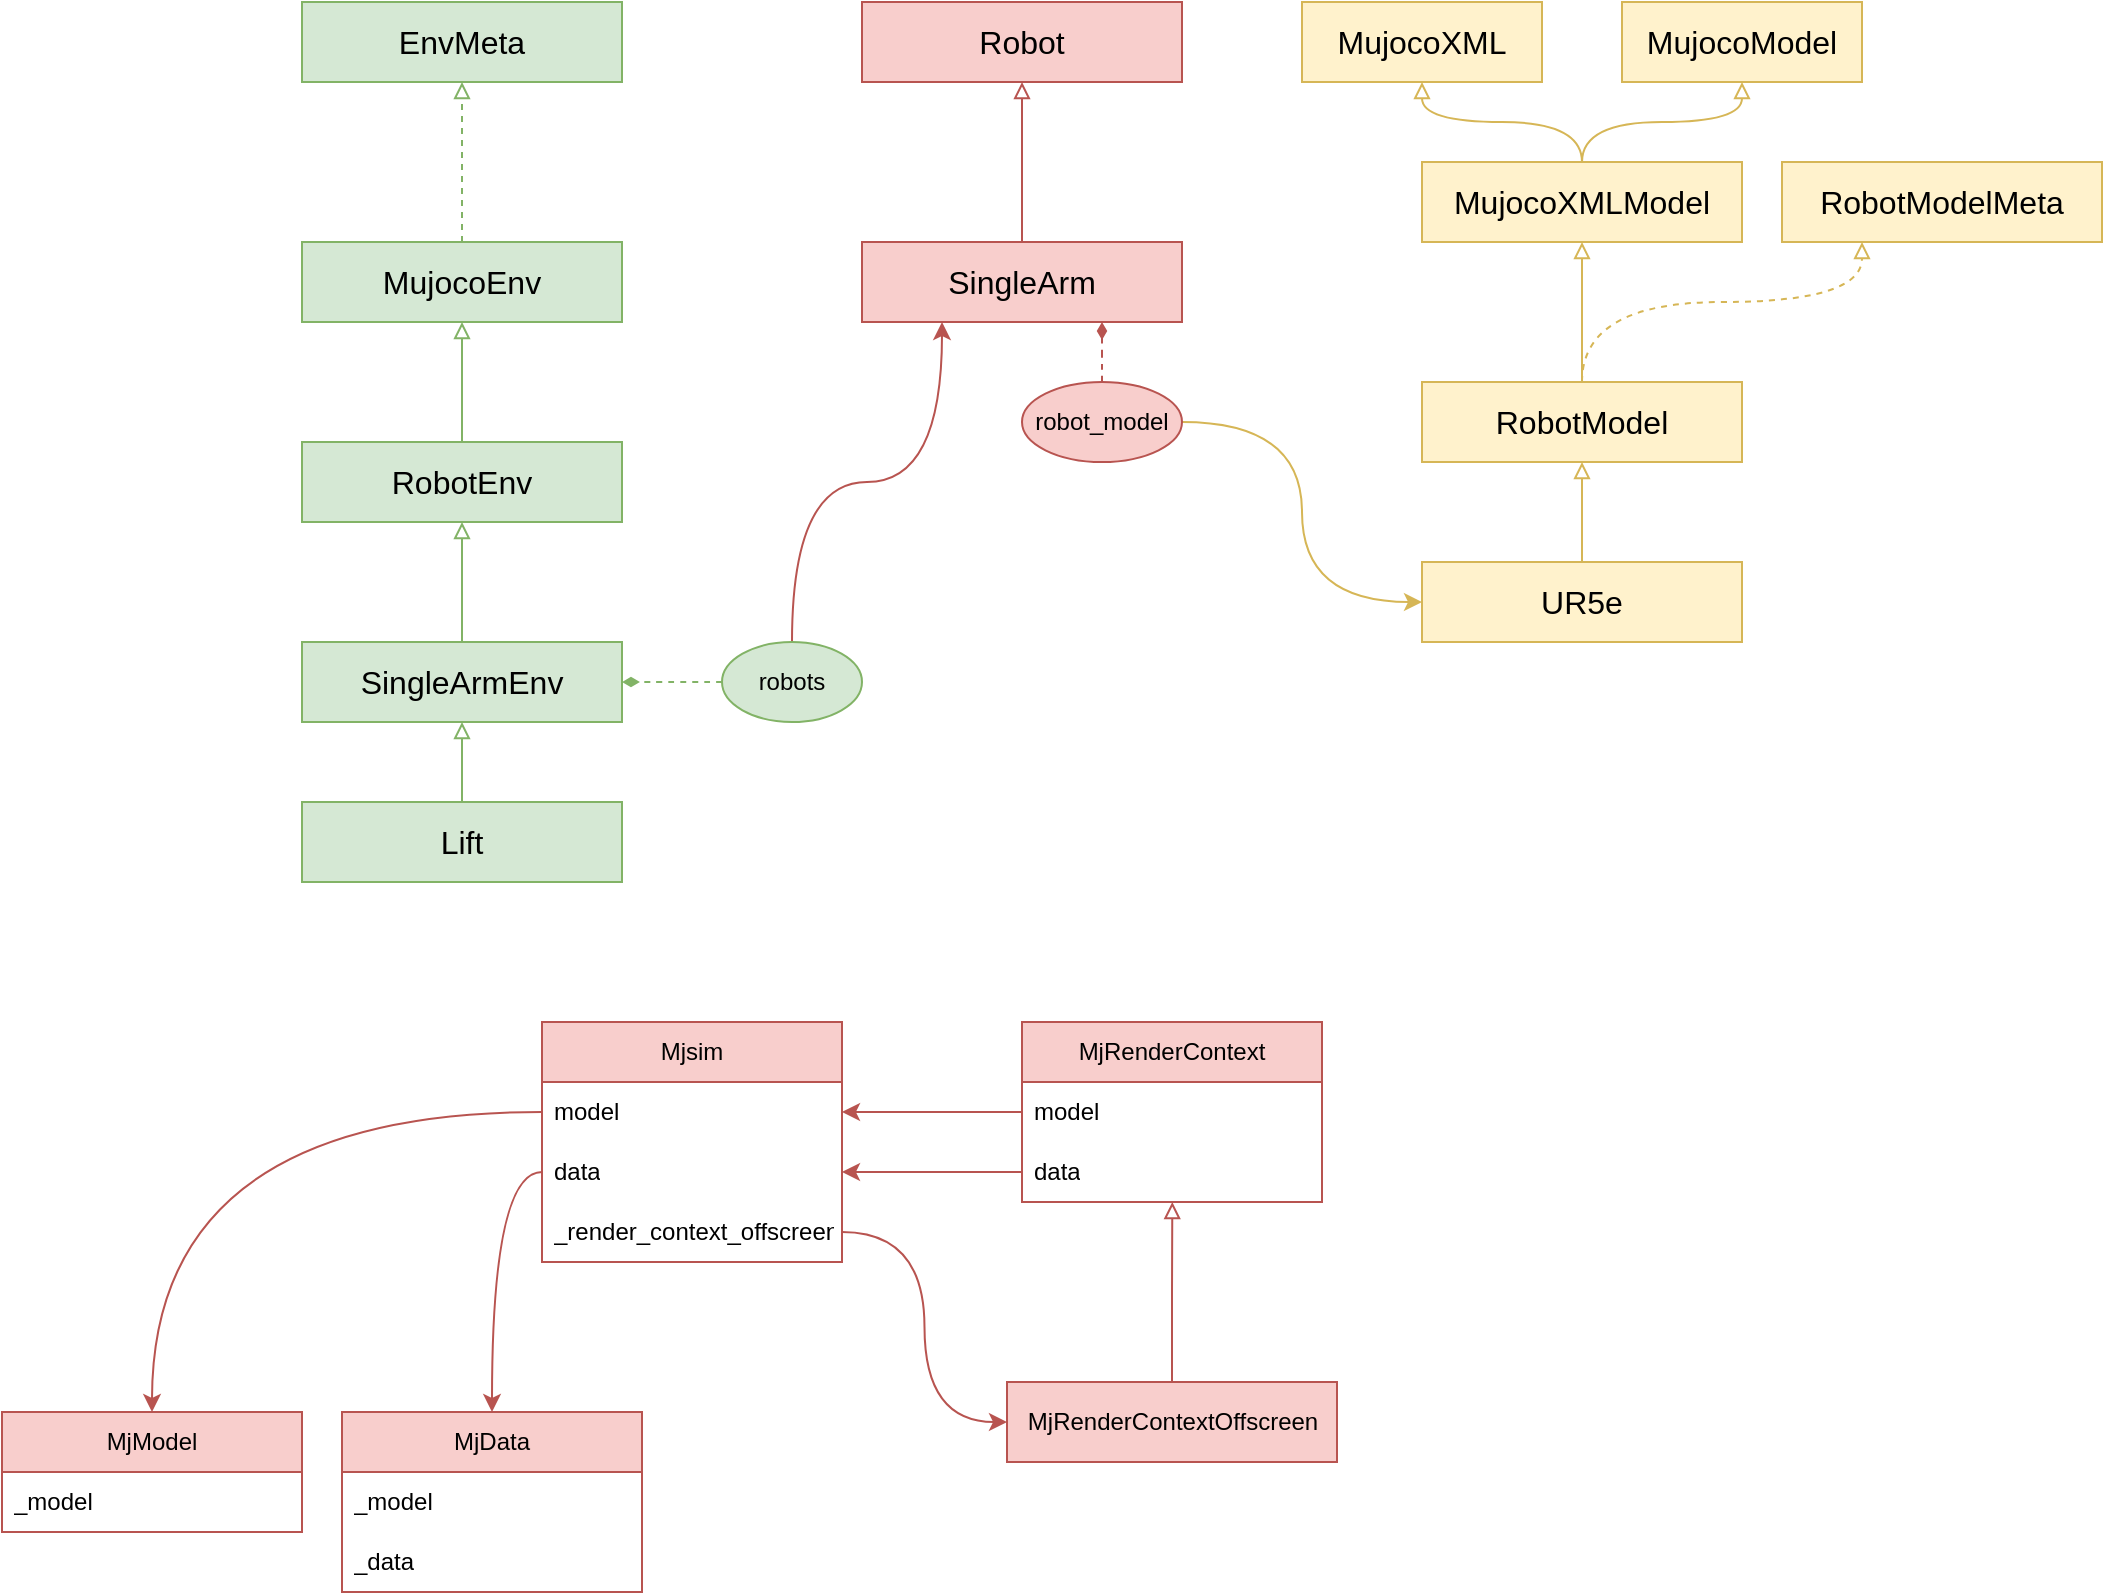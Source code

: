 <mxfile version="22.1.5" type="device">
  <diagram name="Page-1" id="_YkhzfhzkWf-VdZ7Rz_R">
    <mxGraphModel dx="603" dy="341" grid="1" gridSize="10" guides="1" tooltips="1" connect="1" arrows="1" fold="1" page="1" pageScale="1" pageWidth="850" pageHeight="1100" math="0" shadow="0">
      <root>
        <mxCell id="0" />
        <mxCell id="1" parent="0" />
        <mxCell id="31_JSdIJal-5dagMVcuC-1" value="&lt;font style=&quot;font-size: 16px;&quot;&gt;MujocoXML&lt;/font&gt;" style="rounded=0;whiteSpace=wrap;html=1;fillColor=#fff2cc;strokeColor=#d6b656;" parent="1" vertex="1">
          <mxGeometry x="740" y="240" width="120" height="40" as="geometry" />
        </mxCell>
        <mxCell id="31_JSdIJal-5dagMVcuC-3" value="&lt;font style=&quot;font-size: 16px;&quot;&gt;MujocoModel&lt;/font&gt;" style="rounded=0;whiteSpace=wrap;html=1;fillColor=#fff2cc;strokeColor=#d6b656;" parent="1" vertex="1">
          <mxGeometry x="900" y="240" width="120" height="40" as="geometry" />
        </mxCell>
        <mxCell id="31_JSdIJal-5dagMVcuC-5" style="edgeStyle=orthogonalEdgeStyle;orthogonalLoop=1;jettySize=auto;html=1;entryX=0.5;entryY=1;entryDx=0;entryDy=0;curved=1;endArrow=block;endFill=0;fillColor=#fff2cc;strokeColor=#d6b656;" parent="1" source="31_JSdIJal-5dagMVcuC-4" target="31_JSdIJal-5dagMVcuC-1" edge="1">
          <mxGeometry relative="1" as="geometry" />
        </mxCell>
        <mxCell id="31_JSdIJal-5dagMVcuC-6" style="edgeStyle=orthogonalEdgeStyle;orthogonalLoop=1;jettySize=auto;html=1;entryX=0.5;entryY=1;entryDx=0;entryDy=0;curved=1;endArrow=block;endFill=0;fillColor=#fff2cc;strokeColor=#d6b656;" parent="1" source="31_JSdIJal-5dagMVcuC-4" target="31_JSdIJal-5dagMVcuC-3" edge="1">
          <mxGeometry relative="1" as="geometry" />
        </mxCell>
        <mxCell id="31_JSdIJal-5dagMVcuC-4" value="&lt;font style=&quot;font-size: 16px;&quot;&gt;MujocoXMLModel&lt;/font&gt;" style="rounded=0;whiteSpace=wrap;html=1;fillColor=#fff2cc;strokeColor=#d6b656;" parent="1" vertex="1">
          <mxGeometry x="800" y="320" width="160" height="40" as="geometry" />
        </mxCell>
        <mxCell id="31_JSdIJal-5dagMVcuC-8" style="edgeStyle=orthogonalEdgeStyle;rounded=0;orthogonalLoop=1;jettySize=auto;html=1;entryX=0.5;entryY=1;entryDx=0;entryDy=0;endArrow=block;endFill=0;fillColor=#fff2cc;strokeColor=#d6b656;" parent="1" source="31_JSdIJal-5dagMVcuC-7" target="31_JSdIJal-5dagMVcuC-4" edge="1">
          <mxGeometry relative="1" as="geometry" />
        </mxCell>
        <mxCell id="31_JSdIJal-5dagMVcuC-12" style="edgeStyle=orthogonalEdgeStyle;orthogonalLoop=1;jettySize=auto;html=1;entryX=0.25;entryY=1;entryDx=0;entryDy=0;curved=1;exitX=0.5;exitY=0;exitDx=0;exitDy=0;fillColor=#fff2cc;strokeColor=#d6b656;dashed=1;endArrow=block;endFill=0;" parent="1" source="31_JSdIJal-5dagMVcuC-7" target="31_JSdIJal-5dagMVcuC-9" edge="1">
          <mxGeometry relative="1" as="geometry">
            <mxPoint x="880" y="460.0" as="sourcePoint" />
            <mxPoint x="980" y="339.97" as="targetPoint" />
            <Array as="points">
              <mxPoint x="880" y="390" />
              <mxPoint x="1020" y="390" />
            </Array>
          </mxGeometry>
        </mxCell>
        <mxCell id="31_JSdIJal-5dagMVcuC-7" value="&lt;font style=&quot;font-size: 16px;&quot;&gt;RobotModel&lt;/font&gt;" style="rounded=0;whiteSpace=wrap;html=1;fillColor=#fff2cc;strokeColor=#d6b656;" parent="1" vertex="1">
          <mxGeometry x="800" y="430" width="160" height="40" as="geometry" />
        </mxCell>
        <mxCell id="31_JSdIJal-5dagMVcuC-9" value="&lt;font style=&quot;font-size: 16px;&quot;&gt;RobotModelMeta&lt;/font&gt;" style="rounded=0;whiteSpace=wrap;html=1;fillColor=#fff2cc;strokeColor=#d6b656;" parent="1" vertex="1">
          <mxGeometry x="980" y="320" width="160" height="40" as="geometry" />
        </mxCell>
        <mxCell id="31_JSdIJal-5dagMVcuC-14" style="edgeStyle=orthogonalEdgeStyle;rounded=0;orthogonalLoop=1;jettySize=auto;html=1;entryX=0.5;entryY=1;entryDx=0;entryDy=0;endArrow=block;endFill=0;fillColor=#fff2cc;strokeColor=#d6b656;" parent="1" source="31_JSdIJal-5dagMVcuC-13" target="31_JSdIJal-5dagMVcuC-7" edge="1">
          <mxGeometry relative="1" as="geometry" />
        </mxCell>
        <mxCell id="31_JSdIJal-5dagMVcuC-13" value="&lt;span style=&quot;font-size: 16px;&quot;&gt;UR5e&lt;/span&gt;" style="rounded=0;whiteSpace=wrap;html=1;fillColor=#fff2cc;strokeColor=#d6b656;" parent="1" vertex="1">
          <mxGeometry x="800" y="520" width="160" height="40" as="geometry" />
        </mxCell>
        <mxCell id="31_JSdIJal-5dagMVcuC-15" value="&lt;font style=&quot;font-size: 16px;&quot;&gt;Robot&lt;/font&gt;" style="rounded=0;whiteSpace=wrap;html=1;fillColor=#f8cecc;strokeColor=#b85450;" parent="1" vertex="1">
          <mxGeometry x="520" y="240" width="160" height="40" as="geometry" />
        </mxCell>
        <mxCell id="31_JSdIJal-5dagMVcuC-16" style="edgeStyle=orthogonalEdgeStyle;rounded=0;orthogonalLoop=1;jettySize=auto;html=1;entryX=0.5;entryY=1;entryDx=0;entryDy=0;fillColor=#f8cecc;strokeColor=#b85450;endArrow=block;endFill=0;" parent="1" source="31_JSdIJal-5dagMVcuC-17" target="31_JSdIJal-5dagMVcuC-15" edge="1">
          <mxGeometry relative="1" as="geometry" />
        </mxCell>
        <mxCell id="31_JSdIJal-5dagMVcuC-17" value="&lt;font style=&quot;font-size: 16px;&quot;&gt;SingleArm&lt;/font&gt;" style="rounded=0;whiteSpace=wrap;html=1;fillColor=#f8cecc;strokeColor=#b85450;" parent="1" vertex="1">
          <mxGeometry x="520" y="360" width="160" height="40" as="geometry" />
        </mxCell>
        <mxCell id="31_JSdIJal-5dagMVcuC-20" value="&lt;font style=&quot;font-size: 16px;&quot;&gt;EnvMeta&lt;/font&gt;" style="rounded=0;whiteSpace=wrap;html=1;fillColor=#d5e8d4;strokeColor=#82b366;" parent="1" vertex="1">
          <mxGeometry x="240" y="240" width="160" height="40" as="geometry" />
        </mxCell>
        <mxCell id="31_JSdIJal-5dagMVcuC-21" style="edgeStyle=orthogonalEdgeStyle;rounded=0;orthogonalLoop=1;jettySize=auto;html=1;entryX=0.5;entryY=1;entryDx=0;entryDy=0;fillColor=#d5e8d4;strokeColor=#82b366;dashed=1;endArrow=block;endFill=0;" parent="1" source="31_JSdIJal-5dagMVcuC-22" target="31_JSdIJal-5dagMVcuC-20" edge="1">
          <mxGeometry relative="1" as="geometry" />
        </mxCell>
        <mxCell id="31_JSdIJal-5dagMVcuC-22" value="&lt;font style=&quot;font-size: 16px;&quot;&gt;MujocoEnv&lt;/font&gt;" style="rounded=0;whiteSpace=wrap;html=1;fillColor=#d5e8d4;strokeColor=#82b366;" parent="1" vertex="1">
          <mxGeometry x="240" y="360" width="160" height="40" as="geometry" />
        </mxCell>
        <mxCell id="31_JSdIJal-5dagMVcuC-24" style="edgeStyle=orthogonalEdgeStyle;rounded=0;orthogonalLoop=1;jettySize=auto;html=1;entryX=0.5;entryY=1;entryDx=0;entryDy=0;fillColor=#d5e8d4;strokeColor=#82b366;endArrow=block;endFill=0;" parent="1" source="31_JSdIJal-5dagMVcuC-23" target="31_JSdIJal-5dagMVcuC-22" edge="1">
          <mxGeometry relative="1" as="geometry" />
        </mxCell>
        <mxCell id="31_JSdIJal-5dagMVcuC-23" value="&lt;font style=&quot;font-size: 16px;&quot;&gt;RobotEnv&lt;/font&gt;" style="rounded=0;whiteSpace=wrap;html=1;fillColor=#d5e8d4;strokeColor=#82b366;" parent="1" vertex="1">
          <mxGeometry x="240" y="460" width="160" height="40" as="geometry" />
        </mxCell>
        <mxCell id="31_JSdIJal-5dagMVcuC-25" style="edgeStyle=orthogonalEdgeStyle;rounded=0;orthogonalLoop=1;jettySize=auto;html=1;fillColor=#d5e8d4;strokeColor=#82b366;entryX=0.5;entryY=1;entryDx=0;entryDy=0;endArrow=block;endFill=0;" parent="1" source="31_JSdIJal-5dagMVcuC-26" target="31_JSdIJal-5dagMVcuC-23" edge="1">
          <mxGeometry relative="1" as="geometry">
            <mxPoint x="320" y="500" as="targetPoint" />
          </mxGeometry>
        </mxCell>
        <mxCell id="31_JSdIJal-5dagMVcuC-26" value="&lt;font style=&quot;font-size: 16px;&quot;&gt;SingleArmEnv&lt;/font&gt;" style="rounded=0;whiteSpace=wrap;html=1;fillColor=#d5e8d4;strokeColor=#82b366;" parent="1" vertex="1">
          <mxGeometry x="240" y="560" width="160" height="40" as="geometry" />
        </mxCell>
        <mxCell id="31_JSdIJal-5dagMVcuC-27" style="edgeStyle=orthogonalEdgeStyle;rounded=0;orthogonalLoop=1;jettySize=auto;html=1;fillColor=#d5e8d4;strokeColor=#82b366;entryX=0.5;entryY=1;entryDx=0;entryDy=0;endArrow=block;endFill=0;" parent="1" source="31_JSdIJal-5dagMVcuC-28" target="31_JSdIJal-5dagMVcuC-26" edge="1">
          <mxGeometry relative="1" as="geometry">
            <mxPoint x="320" y="640" as="targetPoint" />
          </mxGeometry>
        </mxCell>
        <mxCell id="31_JSdIJal-5dagMVcuC-28" value="&lt;span style=&quot;font-size: 16px;&quot;&gt;Lift&lt;/span&gt;" style="rounded=0;whiteSpace=wrap;html=1;fillColor=#d5e8d4;strokeColor=#82b366;" parent="1" vertex="1">
          <mxGeometry x="240" y="640" width="160" height="40" as="geometry" />
        </mxCell>
        <mxCell id="31_JSdIJal-5dagMVcuC-32" style="edgeStyle=orthogonalEdgeStyle;orthogonalLoop=1;jettySize=auto;html=1;entryX=1;entryY=0.5;entryDx=0;entryDy=0;curved=1;dashed=1;endArrow=diamondThin;endFill=1;fillColor=#d5e8d4;strokeColor=#82b366;" parent="1" source="31_JSdIJal-5dagMVcuC-30" target="31_JSdIJal-5dagMVcuC-26" edge="1">
          <mxGeometry relative="1" as="geometry" />
        </mxCell>
        <mxCell id="31_JSdIJal-5dagMVcuC-33" style="edgeStyle=orthogonalEdgeStyle;orthogonalLoop=1;jettySize=auto;html=1;exitX=0.5;exitY=0;exitDx=0;exitDy=0;entryX=0.25;entryY=1;entryDx=0;entryDy=0;fillColor=#f8cecc;strokeColor=#b85450;curved=1;" parent="1" source="31_JSdIJal-5dagMVcuC-30" target="31_JSdIJal-5dagMVcuC-17" edge="1">
          <mxGeometry relative="1" as="geometry" />
        </mxCell>
        <mxCell id="31_JSdIJal-5dagMVcuC-30" value="robots" style="ellipse;whiteSpace=wrap;html=1;fillColor=#d5e8d4;strokeColor=#82b366;" parent="1" vertex="1">
          <mxGeometry x="450" y="560" width="70" height="40" as="geometry" />
        </mxCell>
        <mxCell id="31_JSdIJal-5dagMVcuC-36" style="edgeStyle=orthogonalEdgeStyle;orthogonalLoop=1;jettySize=auto;html=1;entryX=0.75;entryY=1;entryDx=0;entryDy=0;curved=1;dashed=1;endArrow=diamondThin;endFill=1;fillColor=#f8cecc;strokeColor=#b85450;" parent="1" source="31_JSdIJal-5dagMVcuC-35" target="31_JSdIJal-5dagMVcuC-17" edge="1">
          <mxGeometry relative="1" as="geometry" />
        </mxCell>
        <mxCell id="31_JSdIJal-5dagMVcuC-37" style="edgeStyle=orthogonalEdgeStyle;orthogonalLoop=1;jettySize=auto;html=1;entryX=0;entryY=0.5;entryDx=0;entryDy=0;curved=1;fillColor=#fff2cc;strokeColor=#d6b656;" parent="1" source="31_JSdIJal-5dagMVcuC-35" target="31_JSdIJal-5dagMVcuC-13" edge="1">
          <mxGeometry relative="1" as="geometry" />
        </mxCell>
        <mxCell id="31_JSdIJal-5dagMVcuC-35" value="robot_model" style="ellipse;whiteSpace=wrap;html=1;fillColor=#f8cecc;strokeColor=#b85450;" parent="1" vertex="1">
          <mxGeometry x="600" y="430" width="80" height="40" as="geometry" />
        </mxCell>
        <mxCell id="2uKutxTzSyFvwmQNntGT-2" value="Mjsim" style="swimlane;fontStyle=0;childLayout=stackLayout;horizontal=1;startSize=30;horizontalStack=0;resizeParent=1;resizeParentMax=0;resizeLast=0;collapsible=1;marginBottom=0;whiteSpace=wrap;html=1;fillColor=#f8cecc;strokeColor=#b85450;" vertex="1" parent="1">
          <mxGeometry x="360" y="750" width="150" height="120" as="geometry">
            <mxRectangle x="570" y="640" width="60" height="30" as="alternateBounds" />
          </mxGeometry>
        </mxCell>
        <mxCell id="2uKutxTzSyFvwmQNntGT-3" value="model" style="text;strokeColor=none;fillColor=none;align=left;verticalAlign=middle;spacingLeft=4;spacingRight=4;overflow=hidden;points=[[0,0.5],[1,0.5]];portConstraint=eastwest;rotatable=0;whiteSpace=wrap;html=1;" vertex="1" parent="2uKutxTzSyFvwmQNntGT-2">
          <mxGeometry y="30" width="150" height="30" as="geometry" />
        </mxCell>
        <mxCell id="2uKutxTzSyFvwmQNntGT-4" value="data" style="text;strokeColor=none;fillColor=none;align=left;verticalAlign=middle;spacingLeft=4;spacingRight=4;overflow=hidden;points=[[0,0.5],[1,0.5]];portConstraint=eastwest;rotatable=0;whiteSpace=wrap;html=1;" vertex="1" parent="2uKutxTzSyFvwmQNntGT-2">
          <mxGeometry y="60" width="150" height="30" as="geometry" />
        </mxCell>
        <mxCell id="2uKutxTzSyFvwmQNntGT-5" value="_render_context_offscreen" style="text;strokeColor=none;fillColor=none;align=left;verticalAlign=middle;spacingLeft=4;spacingRight=4;overflow=hidden;points=[[0,0.5],[1,0.5]];portConstraint=eastwest;rotatable=0;whiteSpace=wrap;html=1;" vertex="1" parent="2uKutxTzSyFvwmQNntGT-2">
          <mxGeometry y="90" width="150" height="30" as="geometry" />
        </mxCell>
        <mxCell id="2uKutxTzSyFvwmQNntGT-7" value="MjModel" style="swimlane;fontStyle=0;childLayout=stackLayout;horizontal=1;startSize=30;horizontalStack=0;resizeParent=1;resizeParentMax=0;resizeLast=0;collapsible=1;marginBottom=0;whiteSpace=wrap;html=1;fillColor=#f8cecc;strokeColor=#b85450;" vertex="1" parent="1">
          <mxGeometry x="90" y="945" width="150" height="60" as="geometry">
            <mxRectangle x="570" y="640" width="60" height="30" as="alternateBounds" />
          </mxGeometry>
        </mxCell>
        <mxCell id="2uKutxTzSyFvwmQNntGT-8" value="_model" style="text;strokeColor=none;fillColor=none;align=left;verticalAlign=middle;spacingLeft=4;spacingRight=4;overflow=hidden;points=[[0,0.5],[1,0.5]];portConstraint=eastwest;rotatable=0;whiteSpace=wrap;html=1;" vertex="1" parent="2uKutxTzSyFvwmQNntGT-7">
          <mxGeometry y="30" width="150" height="30" as="geometry" />
        </mxCell>
        <mxCell id="2uKutxTzSyFvwmQNntGT-11" value="MjData" style="swimlane;fontStyle=0;childLayout=stackLayout;horizontal=1;startSize=30;horizontalStack=0;resizeParent=1;resizeParentMax=0;resizeLast=0;collapsible=1;marginBottom=0;whiteSpace=wrap;html=1;fillColor=#f8cecc;strokeColor=#b85450;" vertex="1" parent="1">
          <mxGeometry x="260" y="945" width="150" height="90" as="geometry">
            <mxRectangle x="570" y="640" width="60" height="30" as="alternateBounds" />
          </mxGeometry>
        </mxCell>
        <mxCell id="2uKutxTzSyFvwmQNntGT-12" value="_model" style="text;strokeColor=none;fillColor=none;align=left;verticalAlign=middle;spacingLeft=4;spacingRight=4;overflow=hidden;points=[[0,0.5],[1,0.5]];portConstraint=eastwest;rotatable=0;whiteSpace=wrap;html=1;" vertex="1" parent="2uKutxTzSyFvwmQNntGT-11">
          <mxGeometry y="30" width="150" height="30" as="geometry" />
        </mxCell>
        <mxCell id="2uKutxTzSyFvwmQNntGT-13" value="_data" style="text;strokeColor=none;fillColor=none;align=left;verticalAlign=middle;spacingLeft=4;spacingRight=4;overflow=hidden;points=[[0,0.5],[1,0.5]];portConstraint=eastwest;rotatable=0;whiteSpace=wrap;html=1;" vertex="1" parent="2uKutxTzSyFvwmQNntGT-11">
          <mxGeometry y="60" width="150" height="30" as="geometry" />
        </mxCell>
        <mxCell id="2uKutxTzSyFvwmQNntGT-14" value="MjRenderContext" style="swimlane;fontStyle=0;childLayout=stackLayout;horizontal=1;startSize=30;horizontalStack=0;resizeParent=1;resizeParentMax=0;resizeLast=0;collapsible=1;marginBottom=0;whiteSpace=wrap;html=1;fillColor=#f8cecc;strokeColor=#b85450;" vertex="1" parent="1">
          <mxGeometry x="600" y="750" width="150" height="90" as="geometry">
            <mxRectangle x="630" y="730" width="60" height="30" as="alternateBounds" />
          </mxGeometry>
        </mxCell>
        <mxCell id="2uKutxTzSyFvwmQNntGT-15" value="model" style="text;strokeColor=none;fillColor=none;align=left;verticalAlign=middle;spacingLeft=4;spacingRight=4;overflow=hidden;points=[[0,0.5],[1,0.5]];portConstraint=eastwest;rotatable=0;whiteSpace=wrap;html=1;" vertex="1" parent="2uKutxTzSyFvwmQNntGT-14">
          <mxGeometry y="30" width="150" height="30" as="geometry" />
        </mxCell>
        <mxCell id="2uKutxTzSyFvwmQNntGT-16" value="data" style="text;strokeColor=none;fillColor=none;align=left;verticalAlign=middle;spacingLeft=4;spacingRight=4;overflow=hidden;points=[[0,0.5],[1,0.5]];portConstraint=eastwest;rotatable=0;whiteSpace=wrap;html=1;" vertex="1" parent="2uKutxTzSyFvwmQNntGT-14">
          <mxGeometry y="60" width="150" height="30" as="geometry" />
        </mxCell>
        <mxCell id="2uKutxTzSyFvwmQNntGT-18" value="MjRenderContextOffscreen" style="rounded=0;whiteSpace=wrap;html=1;fillColor=#f8cecc;strokeColor=#b85450;" vertex="1" parent="1">
          <mxGeometry x="592.5" y="930" width="165" height="40" as="geometry" />
        </mxCell>
        <mxCell id="2uKutxTzSyFvwmQNntGT-21" style="edgeStyle=orthogonalEdgeStyle;orthogonalLoop=1;jettySize=auto;html=1;exitX=0;exitY=0.5;exitDx=0;exitDy=0;entryX=0.5;entryY=0;entryDx=0;entryDy=0;curved=1;fillColor=#f8cecc;strokeColor=#b85450;" edge="1" parent="1" source="2uKutxTzSyFvwmQNntGT-3" target="2uKutxTzSyFvwmQNntGT-7">
          <mxGeometry relative="1" as="geometry" />
        </mxCell>
        <mxCell id="2uKutxTzSyFvwmQNntGT-22" style="edgeStyle=orthogonalEdgeStyle;orthogonalLoop=1;jettySize=auto;html=1;exitX=1;exitY=0.5;exitDx=0;exitDy=0;entryX=0;entryY=0.5;entryDx=0;entryDy=0;curved=1;fillColor=#f8cecc;strokeColor=#b85450;" edge="1" parent="1" source="2uKutxTzSyFvwmQNntGT-5" target="2uKutxTzSyFvwmQNntGT-18">
          <mxGeometry relative="1" as="geometry" />
        </mxCell>
        <mxCell id="2uKutxTzSyFvwmQNntGT-23" style="edgeStyle=orthogonalEdgeStyle;orthogonalLoop=1;jettySize=auto;html=1;exitX=0;exitY=0.5;exitDx=0;exitDy=0;entryX=0.5;entryY=0;entryDx=0;entryDy=0;curved=1;fillColor=#f8cecc;strokeColor=#b85450;" edge="1" parent="1" source="2uKutxTzSyFvwmQNntGT-4" target="2uKutxTzSyFvwmQNntGT-11">
          <mxGeometry relative="1" as="geometry" />
        </mxCell>
        <mxCell id="2uKutxTzSyFvwmQNntGT-40" style="edgeStyle=orthogonalEdgeStyle;rounded=0;orthogonalLoop=1;jettySize=auto;html=1;entryX=0.501;entryY=1.001;entryDx=0;entryDy=0;entryPerimeter=0;fillColor=#f8cecc;strokeColor=#b85450;endArrow=block;endFill=0;" edge="1" parent="1" source="2uKutxTzSyFvwmQNntGT-18" target="2uKutxTzSyFvwmQNntGT-16">
          <mxGeometry relative="1" as="geometry" />
        </mxCell>
        <mxCell id="2uKutxTzSyFvwmQNntGT-41" style="edgeStyle=orthogonalEdgeStyle;rounded=0;orthogonalLoop=1;jettySize=auto;html=1;exitX=0;exitY=0.5;exitDx=0;exitDy=0;entryX=1;entryY=0.5;entryDx=0;entryDy=0;fillColor=#f8cecc;strokeColor=#b85450;" edge="1" parent="1" source="2uKutxTzSyFvwmQNntGT-15" target="2uKutxTzSyFvwmQNntGT-3">
          <mxGeometry relative="1" as="geometry" />
        </mxCell>
        <mxCell id="2uKutxTzSyFvwmQNntGT-42" style="edgeStyle=orthogonalEdgeStyle;rounded=0;orthogonalLoop=1;jettySize=auto;html=1;exitX=0;exitY=0.5;exitDx=0;exitDy=0;entryX=1;entryY=0.5;entryDx=0;entryDy=0;fillColor=#f8cecc;strokeColor=#b85450;" edge="1" parent="1" source="2uKutxTzSyFvwmQNntGT-16" target="2uKutxTzSyFvwmQNntGT-4">
          <mxGeometry relative="1" as="geometry" />
        </mxCell>
      </root>
    </mxGraphModel>
  </diagram>
</mxfile>
